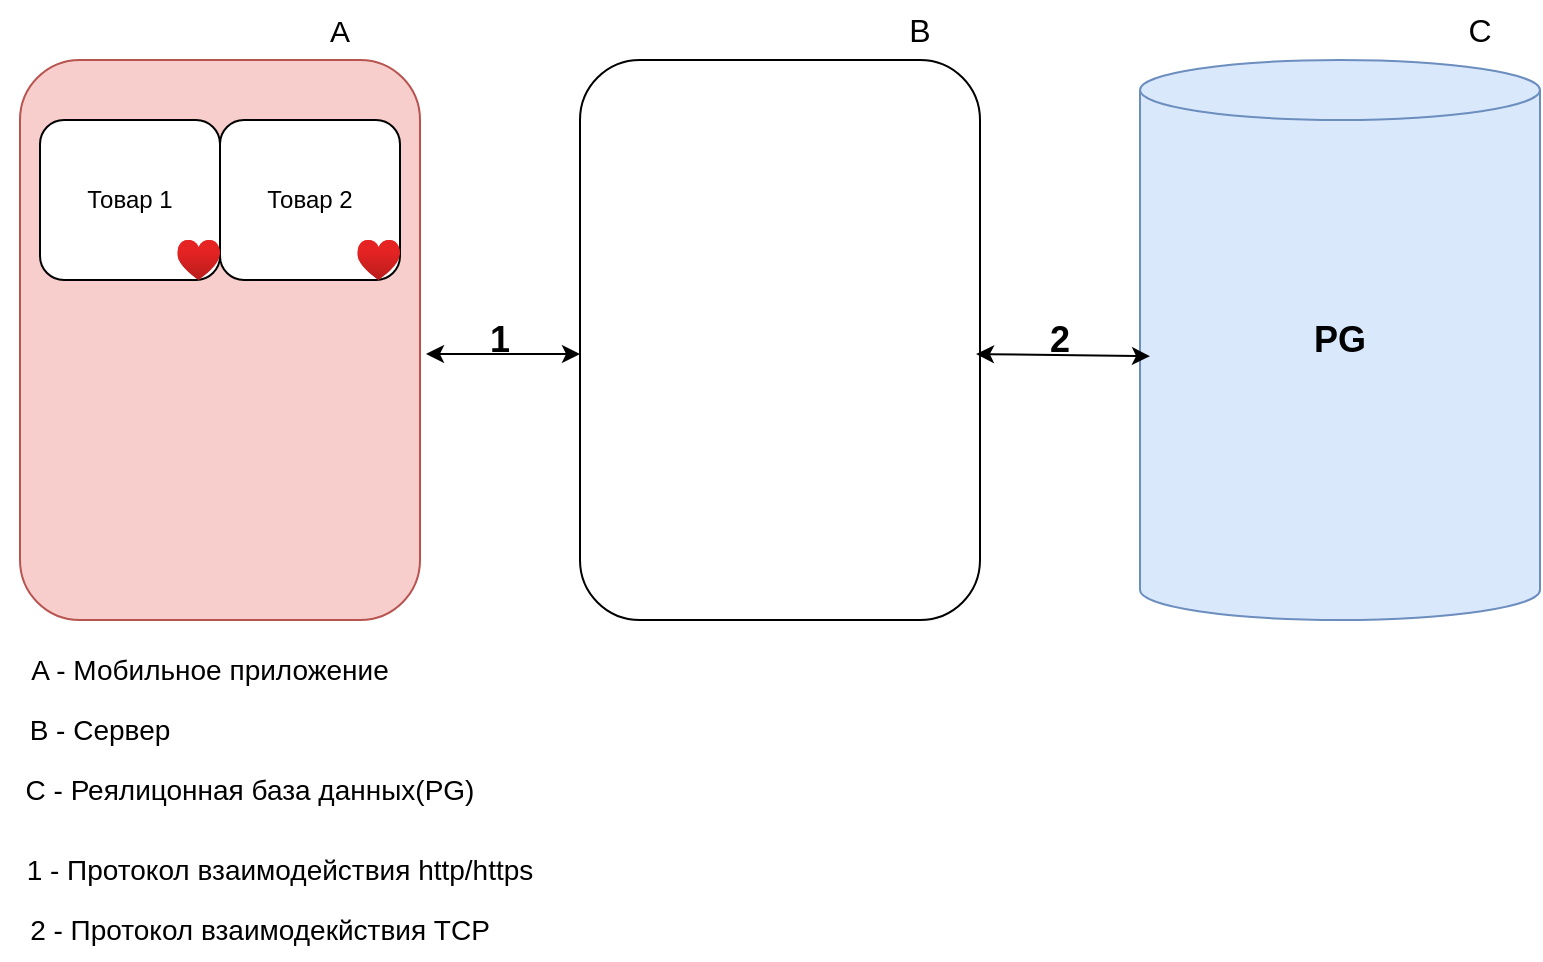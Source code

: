 <mxfile version="24.7.17">
  <diagram name="Страница — 1" id="EMUusFTnW7aunSgLmH3C">
    <mxGraphModel dx="1098" dy="828" grid="1" gridSize="10" guides="1" tooltips="1" connect="1" arrows="1" fold="1" page="1" pageScale="1" pageWidth="827" pageHeight="1169" math="0" shadow="0">
      <root>
        <mxCell id="0" />
        <mxCell id="1" parent="0" />
        <mxCell id="iAUiFamDQnuSsLCaNMS5-1" value="" style="rounded=1;whiteSpace=wrap;html=1;fillColor=#f8cecc;strokeColor=#b85450;" vertex="1" parent="1">
          <mxGeometry x="40" y="280" width="200" height="280" as="geometry" />
        </mxCell>
        <mxCell id="iAUiFamDQnuSsLCaNMS5-2" value="" style="rounded=1;whiteSpace=wrap;html=1;" vertex="1" parent="1">
          <mxGeometry x="320" y="280" width="200" height="280" as="geometry" />
        </mxCell>
        <mxCell id="iAUiFamDQnuSsLCaNMS5-3" value="" style="shape=cylinder3;whiteSpace=wrap;html=1;boundedLbl=1;backgroundOutline=1;size=15;fillColor=#dae8fc;strokeColor=#6c8ebf;" vertex="1" parent="1">
          <mxGeometry x="600" y="280" width="200" height="280" as="geometry" />
        </mxCell>
        <mxCell id="iAUiFamDQnuSsLCaNMS5-5" value="" style="endArrow=classic;startArrow=classic;html=1;rounded=0;exitX=1.015;exitY=0.525;exitDx=0;exitDy=0;exitPerimeter=0;entryX=0;entryY=0.525;entryDx=0;entryDy=0;entryPerimeter=0;" edge="1" parent="1" source="iAUiFamDQnuSsLCaNMS5-1" target="iAUiFamDQnuSsLCaNMS5-2">
          <mxGeometry width="50" height="50" relative="1" as="geometry">
            <mxPoint x="390" y="450" as="sourcePoint" />
            <mxPoint x="440" y="400" as="targetPoint" />
          </mxGeometry>
        </mxCell>
        <mxCell id="iAUiFamDQnuSsLCaNMS5-6" value="" style="endArrow=classic;startArrow=classic;html=1;rounded=0;entryX=0.025;entryY=0.529;entryDx=0;entryDy=0;entryPerimeter=0;exitX=0.99;exitY=0.525;exitDx=0;exitDy=0;exitPerimeter=0;" edge="1" parent="1" source="iAUiFamDQnuSsLCaNMS5-2" target="iAUiFamDQnuSsLCaNMS5-3">
          <mxGeometry width="50" height="50" relative="1" as="geometry">
            <mxPoint x="390" y="450" as="sourcePoint" />
            <mxPoint x="440" y="400" as="targetPoint" />
          </mxGeometry>
        </mxCell>
        <mxCell id="iAUiFamDQnuSsLCaNMS5-7" value="&lt;font style=&quot;font-size: 18px;&quot;&gt;&lt;b&gt;1&lt;/b&gt;&lt;/font&gt;" style="text;html=1;align=center;verticalAlign=middle;whiteSpace=wrap;rounded=0;" vertex="1" parent="1">
          <mxGeometry x="250" y="405" width="60" height="30" as="geometry" />
        </mxCell>
        <mxCell id="iAUiFamDQnuSsLCaNMS5-8" value="&lt;font style=&quot;font-size: 18px;&quot;&gt;&lt;b&gt;2&lt;/b&gt;&lt;/font&gt;" style="text;html=1;align=center;verticalAlign=middle;whiteSpace=wrap;rounded=0;" vertex="1" parent="1">
          <mxGeometry x="530" y="405" width="60" height="30" as="geometry" />
        </mxCell>
        <mxCell id="iAUiFamDQnuSsLCaNMS5-9" value="&lt;b&gt;&lt;font style=&quot;font-size: 18px;&quot;&gt;PG&lt;/font&gt;&lt;/b&gt;" style="text;html=1;align=center;verticalAlign=middle;whiteSpace=wrap;rounded=0;" vertex="1" parent="1">
          <mxGeometry x="670" y="405" width="60" height="30" as="geometry" />
        </mxCell>
        <mxCell id="iAUiFamDQnuSsLCaNMS5-10" value="&lt;font style=&quot;font-size: 15px;&quot;&gt;A&lt;/font&gt;" style="text;html=1;align=center;verticalAlign=middle;whiteSpace=wrap;rounded=0;" vertex="1" parent="1">
          <mxGeometry x="170" y="250" width="60" height="30" as="geometry" />
        </mxCell>
        <mxCell id="iAUiFamDQnuSsLCaNMS5-11" value="&lt;font style=&quot;font-size: 16px;&quot;&gt;B&lt;/font&gt;" style="text;html=1;align=center;verticalAlign=middle;whiteSpace=wrap;rounded=0;" vertex="1" parent="1">
          <mxGeometry x="460" y="250" width="60" height="30" as="geometry" />
        </mxCell>
        <mxCell id="iAUiFamDQnuSsLCaNMS5-12" value="&lt;font style=&quot;font-size: 16px;&quot;&gt;C&lt;/font&gt;" style="text;html=1;align=center;verticalAlign=middle;whiteSpace=wrap;rounded=0;" vertex="1" parent="1">
          <mxGeometry x="740" y="250" width="60" height="30" as="geometry" />
        </mxCell>
        <mxCell id="iAUiFamDQnuSsLCaNMS5-13" value="&lt;font style=&quot;font-size: 14px;&quot;&gt;A - Мобильное приложение&lt;/font&gt;" style="text;html=1;align=center;verticalAlign=middle;whiteSpace=wrap;rounded=0;" vertex="1" parent="1">
          <mxGeometry x="40" y="570" width="190" height="30" as="geometry" />
        </mxCell>
        <mxCell id="iAUiFamDQnuSsLCaNMS5-14" value="&lt;font style=&quot;font-size: 14px;&quot;&gt;B - Сервер&lt;/font&gt;" style="text;html=1;align=center;verticalAlign=middle;whiteSpace=wrap;rounded=0;" vertex="1" parent="1">
          <mxGeometry x="40" y="600" width="80" height="30" as="geometry" />
        </mxCell>
        <mxCell id="iAUiFamDQnuSsLCaNMS5-15" value="&lt;font style=&quot;font-size: 14px;&quot;&gt;С - Реялицонная база данных(PG)&lt;/font&gt;" style="text;html=1;align=center;verticalAlign=middle;whiteSpace=wrap;rounded=0;" vertex="1" parent="1">
          <mxGeometry x="40" y="630" width="230" height="30" as="geometry" />
        </mxCell>
        <mxCell id="iAUiFamDQnuSsLCaNMS5-16" value="&lt;font style=&quot;font-size: 14px;&quot;&gt;1 - Протокол взаимодействия http/https&lt;/font&gt;" style="text;html=1;align=center;verticalAlign=middle;whiteSpace=wrap;rounded=0;" vertex="1" parent="1">
          <mxGeometry x="30" y="670" width="280" height="30" as="geometry" />
        </mxCell>
        <mxCell id="iAUiFamDQnuSsLCaNMS5-17" value="&lt;font style=&quot;font-size: 14px;&quot;&gt;2 - Протокол взаимодекйствия TCP&lt;/font&gt;" style="text;html=1;align=center;verticalAlign=middle;whiteSpace=wrap;rounded=0;" vertex="1" parent="1">
          <mxGeometry x="30" y="700" width="260" height="30" as="geometry" />
        </mxCell>
        <mxCell id="iAUiFamDQnuSsLCaNMS5-18" value="" style="rounded=1;whiteSpace=wrap;html=1;" vertex="1" parent="1">
          <mxGeometry x="50" y="310" width="90" height="80" as="geometry" />
        </mxCell>
        <mxCell id="iAUiFamDQnuSsLCaNMS5-19" value="" style="rounded=1;whiteSpace=wrap;html=1;" vertex="1" parent="1">
          <mxGeometry x="140" y="310" width="90" height="80" as="geometry" />
        </mxCell>
        <mxCell id="iAUiFamDQnuSsLCaNMS5-20" value="Товар 1" style="text;html=1;align=center;verticalAlign=middle;whiteSpace=wrap;rounded=0;" vertex="1" parent="1">
          <mxGeometry x="65" y="335" width="60" height="30" as="geometry" />
        </mxCell>
        <mxCell id="iAUiFamDQnuSsLCaNMS5-21" value="Товар 2" style="text;html=1;align=center;verticalAlign=middle;whiteSpace=wrap;rounded=0;" vertex="1" parent="1">
          <mxGeometry x="155" y="335" width="60" height="30" as="geometry" />
        </mxCell>
        <mxCell id="iAUiFamDQnuSsLCaNMS5-22" value="" style="image;aspect=fixed;html=1;points=[];align=center;fontSize=12;image=img/lib/azure2/general/Heart.svg;" vertex="1" parent="1">
          <mxGeometry x="118.67" y="370" width="21.33" height="20" as="geometry" />
        </mxCell>
        <mxCell id="iAUiFamDQnuSsLCaNMS5-23" value="" style="image;aspect=fixed;html=1;points=[];align=center;fontSize=12;image=img/lib/azure2/general/Heart.svg;" vertex="1" parent="1">
          <mxGeometry x="208.67" y="370" width="21.33" height="20" as="geometry" />
        </mxCell>
      </root>
    </mxGraphModel>
  </diagram>
</mxfile>
